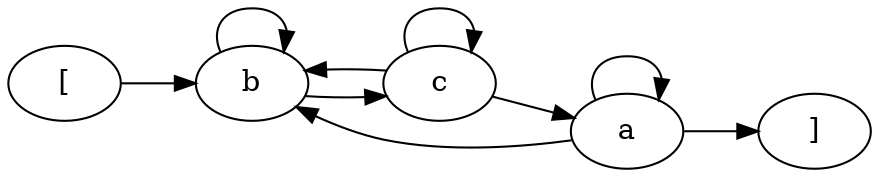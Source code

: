 digraph G {
rankdir = LR
label = "";
esg0_vertex0 -> esg0_vertex2;
esg0_vertex1 -> esg0_vertex4;
esg0_vertex1 -> esg0_vertex1;
esg0_vertex2 -> esg0_vertex2;
esg0_vertex3 -> esg0_vertex3;
esg0_vertex1 -> esg0_vertex2;
esg0_vertex2 -> esg0_vertex3;
esg0_vertex3 -> esg0_vertex1;
esg0_vertex3 -> esg0_vertex2;
esg0_vertex0 [label = "["]
esg0_vertex2 [label = "b"]
esg0_vertex1 [label = "a"]
esg0_vertex4 [label = "]"]
esg0_vertex3 [label = "c"]
}
